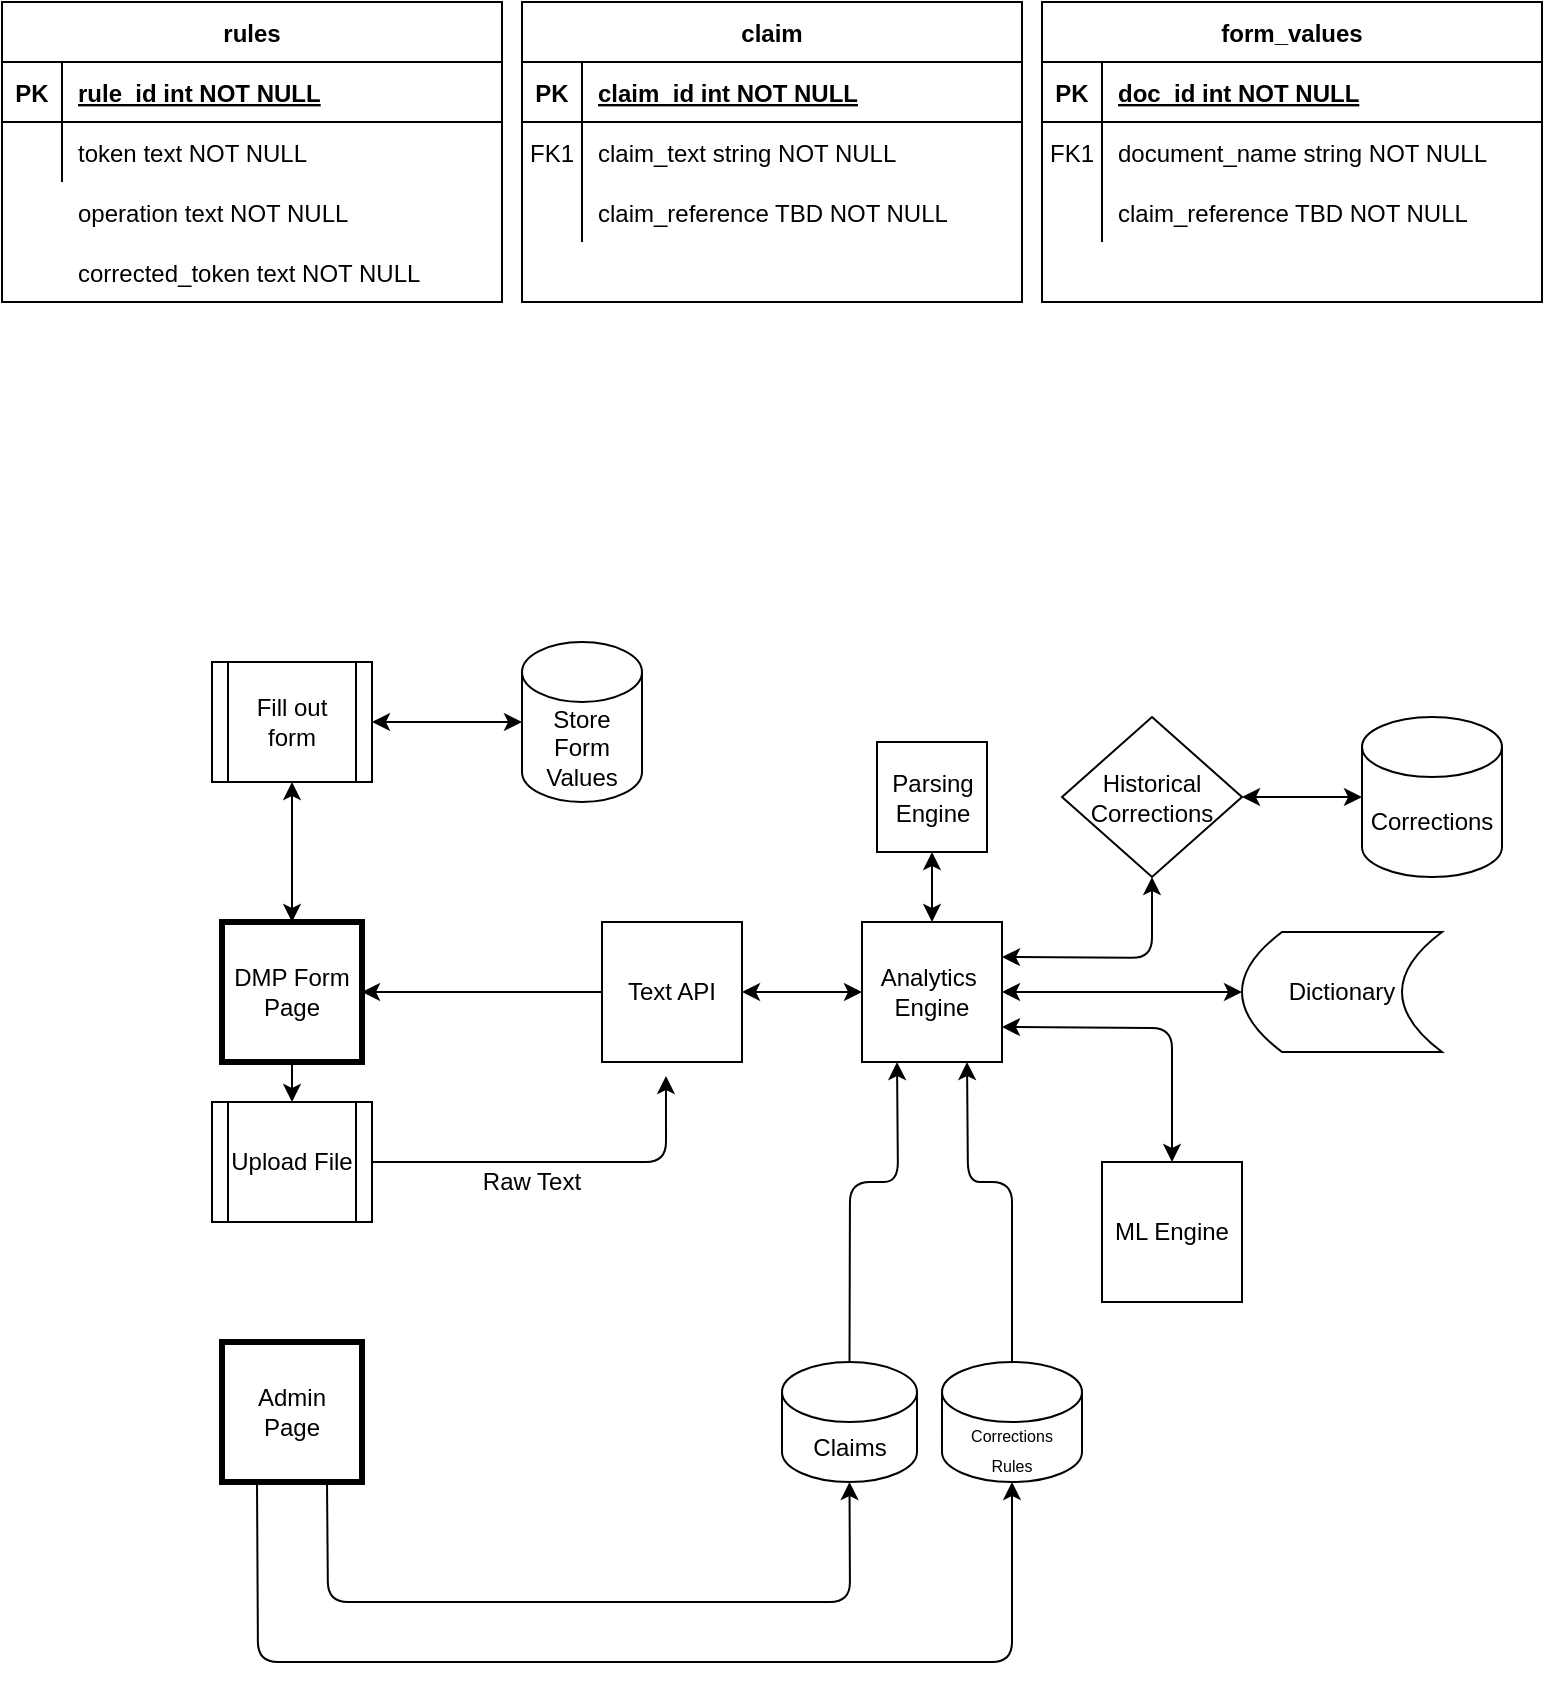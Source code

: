 <mxfile version="13.10.2" type="github">
  <diagram id="R2lEEEUBdFMjLlhIrx00" name="Page-1">
    <mxGraphModel dx="1422" dy="705" grid="1" gridSize="10" guides="1" tooltips="1" connect="1" arrows="1" fold="1" page="1" pageScale="1" pageWidth="850" pageHeight="1100" math="0" shadow="0" extFonts="Permanent Marker^https://fonts.googleapis.com/css?family=Permanent+Marker">
      <root>
        <mxCell id="0" />
        <mxCell id="1" parent="0" />
        <mxCell id="C-vyLk0tnHw3VtMMgP7b-2" value="claim" style="shape=table;startSize=30;container=1;collapsible=1;childLayout=tableLayout;fixedRows=1;rowLines=0;fontStyle=1;align=center;resizeLast=1;" parent="1" vertex="1">
          <mxGeometry x="270" y="10" width="250" height="150" as="geometry" />
        </mxCell>
        <mxCell id="C-vyLk0tnHw3VtMMgP7b-3" value="" style="shape=partialRectangle;collapsible=0;dropTarget=0;pointerEvents=0;fillColor=none;points=[[0,0.5],[1,0.5]];portConstraint=eastwest;top=0;left=0;right=0;bottom=1;" parent="C-vyLk0tnHw3VtMMgP7b-2" vertex="1">
          <mxGeometry y="30" width="250" height="30" as="geometry" />
        </mxCell>
        <mxCell id="C-vyLk0tnHw3VtMMgP7b-4" value="PK" style="shape=partialRectangle;overflow=hidden;connectable=0;fillColor=none;top=0;left=0;bottom=0;right=0;fontStyle=1;" parent="C-vyLk0tnHw3VtMMgP7b-3" vertex="1">
          <mxGeometry width="30" height="30" as="geometry" />
        </mxCell>
        <mxCell id="C-vyLk0tnHw3VtMMgP7b-5" value="claim_id int NOT NULL " style="shape=partialRectangle;overflow=hidden;connectable=0;fillColor=none;top=0;left=0;bottom=0;right=0;align=left;spacingLeft=6;fontStyle=5;" parent="C-vyLk0tnHw3VtMMgP7b-3" vertex="1">
          <mxGeometry x="30" width="220" height="30" as="geometry" />
        </mxCell>
        <mxCell id="C-vyLk0tnHw3VtMMgP7b-6" value="" style="shape=partialRectangle;collapsible=0;dropTarget=0;pointerEvents=0;fillColor=none;points=[[0,0.5],[1,0.5]];portConstraint=eastwest;top=0;left=0;right=0;bottom=0;" parent="C-vyLk0tnHw3VtMMgP7b-2" vertex="1">
          <mxGeometry y="60" width="250" height="30" as="geometry" />
        </mxCell>
        <mxCell id="C-vyLk0tnHw3VtMMgP7b-7" value="FK1" style="shape=partialRectangle;overflow=hidden;connectable=0;fillColor=none;top=0;left=0;bottom=0;right=0;" parent="C-vyLk0tnHw3VtMMgP7b-6" vertex="1">
          <mxGeometry width="30" height="30" as="geometry" />
        </mxCell>
        <mxCell id="C-vyLk0tnHw3VtMMgP7b-8" value="claim_text string NOT NULL" style="shape=partialRectangle;overflow=hidden;connectable=0;fillColor=none;top=0;left=0;bottom=0;right=0;align=left;spacingLeft=6;" parent="C-vyLk0tnHw3VtMMgP7b-6" vertex="1">
          <mxGeometry x="30" width="220" height="30" as="geometry" />
        </mxCell>
        <mxCell id="C-vyLk0tnHw3VtMMgP7b-9" value="" style="shape=partialRectangle;collapsible=0;dropTarget=0;pointerEvents=0;fillColor=none;points=[[0,0.5],[1,0.5]];portConstraint=eastwest;top=0;left=0;right=0;bottom=0;" parent="C-vyLk0tnHw3VtMMgP7b-2" vertex="1">
          <mxGeometry y="90" width="250" height="30" as="geometry" />
        </mxCell>
        <mxCell id="C-vyLk0tnHw3VtMMgP7b-10" value="" style="shape=partialRectangle;overflow=hidden;connectable=0;fillColor=none;top=0;left=0;bottom=0;right=0;" parent="C-vyLk0tnHw3VtMMgP7b-9" vertex="1">
          <mxGeometry width="30" height="30" as="geometry" />
        </mxCell>
        <mxCell id="C-vyLk0tnHw3VtMMgP7b-11" value="claim_reference TBD NOT NULL" style="shape=partialRectangle;overflow=hidden;connectable=0;fillColor=none;top=0;left=0;bottom=0;right=0;align=left;spacingLeft=6;" parent="C-vyLk0tnHw3VtMMgP7b-9" vertex="1">
          <mxGeometry x="30" width="220" height="30" as="geometry" />
        </mxCell>
        <mxCell id="-S6zmdSXZBDmXFs0lJA3-3" value="" style="group" parent="1" vertex="1" connectable="0">
          <mxGeometry x="10" y="10" width="250" height="220" as="geometry" />
        </mxCell>
        <mxCell id="C-vyLk0tnHw3VtMMgP7b-23" value="rules" style="shape=table;startSize=30;container=1;collapsible=1;childLayout=tableLayout;fixedRows=1;rowLines=0;fontStyle=1;align=center;resizeLast=1;" parent="-S6zmdSXZBDmXFs0lJA3-3" vertex="1">
          <mxGeometry width="250" height="150" as="geometry" />
        </mxCell>
        <mxCell id="C-vyLk0tnHw3VtMMgP7b-24" value="" style="shape=partialRectangle;collapsible=0;dropTarget=0;pointerEvents=0;fillColor=none;points=[[0,0.5],[1,0.5]];portConstraint=eastwest;top=0;left=0;right=0;bottom=1;" parent="C-vyLk0tnHw3VtMMgP7b-23" vertex="1">
          <mxGeometry y="30" width="250" height="30" as="geometry" />
        </mxCell>
        <mxCell id="C-vyLk0tnHw3VtMMgP7b-25" value="PK" style="shape=partialRectangle;overflow=hidden;connectable=0;fillColor=none;top=0;left=0;bottom=0;right=0;fontStyle=1;" parent="C-vyLk0tnHw3VtMMgP7b-24" vertex="1">
          <mxGeometry width="30" height="30" as="geometry" />
        </mxCell>
        <mxCell id="C-vyLk0tnHw3VtMMgP7b-26" value="rule_id int NOT NULL " style="shape=partialRectangle;overflow=hidden;connectable=0;fillColor=none;top=0;left=0;bottom=0;right=0;align=left;spacingLeft=6;fontStyle=5;" parent="C-vyLk0tnHw3VtMMgP7b-24" vertex="1">
          <mxGeometry x="30" width="220" height="30" as="geometry" />
        </mxCell>
        <mxCell id="C-vyLk0tnHw3VtMMgP7b-27" value="" style="shape=partialRectangle;collapsible=0;dropTarget=0;pointerEvents=0;fillColor=none;points=[[0,0.5],[1,0.5]];portConstraint=eastwest;top=0;left=0;right=0;bottom=0;" parent="C-vyLk0tnHw3VtMMgP7b-23" vertex="1">
          <mxGeometry y="60" width="250" height="30" as="geometry" />
        </mxCell>
        <mxCell id="C-vyLk0tnHw3VtMMgP7b-28" value="" style="shape=partialRectangle;overflow=hidden;connectable=0;fillColor=none;top=0;left=0;bottom=0;right=0;" parent="C-vyLk0tnHw3VtMMgP7b-27" vertex="1">
          <mxGeometry width="30" height="30" as="geometry" />
        </mxCell>
        <mxCell id="C-vyLk0tnHw3VtMMgP7b-29" value="token text NOT NULL" style="shape=partialRectangle;overflow=hidden;connectable=0;fillColor=none;top=0;left=0;bottom=0;right=0;align=left;spacingLeft=6;" parent="C-vyLk0tnHw3VtMMgP7b-27" vertex="1">
          <mxGeometry x="30" width="220" height="30" as="geometry" />
        </mxCell>
        <mxCell id="-S6zmdSXZBDmXFs0lJA3-1" value="operation text NOT NULL" style="shape=partialRectangle;overflow=hidden;connectable=0;fillColor=none;top=0;left=0;bottom=0;right=0;align=left;spacingLeft=6;" parent="-S6zmdSXZBDmXFs0lJA3-3" vertex="1">
          <mxGeometry x="30" y="90" width="220" height="30" as="geometry" />
        </mxCell>
        <mxCell id="-S6zmdSXZBDmXFs0lJA3-2" value="corrected_token text NOT NULL" style="shape=partialRectangle;overflow=hidden;connectable=0;fillColor=none;top=0;left=0;bottom=0;right=0;align=left;spacingLeft=6;" parent="-S6zmdSXZBDmXFs0lJA3-3" vertex="1">
          <mxGeometry x="30" y="120" width="220" height="30" as="geometry" />
        </mxCell>
        <mxCell id="ylz1b4MlOkDqMDgzkdlP-1" value="DMP Form Page" style="whiteSpace=wrap;html=1;aspect=fixed;strokeWidth=3;" vertex="1" parent="1">
          <mxGeometry x="120" y="470" width="70" height="70" as="geometry" />
        </mxCell>
        <mxCell id="ylz1b4MlOkDqMDgzkdlP-6" value="" style="endArrow=classic;startArrow=classic;html=1;exitX=1;exitY=0.5;exitDx=0;exitDy=0;entryX=0;entryY=0.5;entryDx=0;entryDy=0;entryPerimeter=0;" edge="1" parent="1" source="ylz1b4MlOkDqMDgzkdlP-21" target="ylz1b4MlOkDqMDgzkdlP-9">
          <mxGeometry width="50" height="50" relative="1" as="geometry">
            <mxPoint x="190" y="410" as="sourcePoint" />
            <mxPoint x="230" y="370" as="targetPoint" />
          </mxGeometry>
        </mxCell>
        <mxCell id="ylz1b4MlOkDqMDgzkdlP-9" value="Store Form Values" style="shape=cylinder3;whiteSpace=wrap;html=1;boundedLbl=1;backgroundOutline=1;size=15;" vertex="1" parent="1">
          <mxGeometry x="270" y="330" width="60" height="80" as="geometry" />
        </mxCell>
        <mxCell id="ylz1b4MlOkDqMDgzkdlP-11" value="Admin&lt;br&gt;Page" style="whiteSpace=wrap;html=1;aspect=fixed;strokeWidth=3;" vertex="1" parent="1">
          <mxGeometry x="120" y="680" width="70" height="70" as="geometry" />
        </mxCell>
        <mxCell id="ylz1b4MlOkDqMDgzkdlP-12" value="&lt;font style=&quot;font-size: 8px&quot;&gt;Corrections&lt;br&gt;Rules&lt;/font&gt;" style="shape=cylinder3;whiteSpace=wrap;html=1;boundedLbl=1;backgroundOutline=1;size=15;" vertex="1" parent="1">
          <mxGeometry x="480" y="690" width="70" height="60" as="geometry" />
        </mxCell>
        <mxCell id="ylz1b4MlOkDqMDgzkdlP-16" value="" style="endArrow=classic;html=1;exitX=1;exitY=0.5;exitDx=0;exitDy=0;entryX=0.457;entryY=1.1;entryDx=0;entryDy=0;entryPerimeter=0;" edge="1" parent="1" source="ylz1b4MlOkDqMDgzkdlP-19" target="ylz1b4MlOkDqMDgzkdlP-22">
          <mxGeometry width="50" height="50" relative="1" as="geometry">
            <mxPoint x="150" y="520" as="sourcePoint" />
            <mxPoint x="220" y="520" as="targetPoint" />
            <Array as="points">
              <mxPoint x="342" y="590" />
            </Array>
          </mxGeometry>
        </mxCell>
        <mxCell id="ylz1b4MlOkDqMDgzkdlP-18" value="Dictionary" style="shape=dataStorage;whiteSpace=wrap;html=1;fixedSize=1;" vertex="1" parent="1">
          <mxGeometry x="630" y="475" width="100" height="60" as="geometry" />
        </mxCell>
        <mxCell id="ylz1b4MlOkDqMDgzkdlP-19" value="Upload File" style="shape=process;whiteSpace=wrap;html=1;backgroundOutline=1;" vertex="1" parent="1">
          <mxGeometry x="115" y="560" width="80" height="60" as="geometry" />
        </mxCell>
        <mxCell id="ylz1b4MlOkDqMDgzkdlP-20" value="Analytics&amp;nbsp;&lt;br&gt;Engine" style="whiteSpace=wrap;html=1;aspect=fixed;" vertex="1" parent="1">
          <mxGeometry x="440" y="470" width="70" height="70" as="geometry" />
        </mxCell>
        <mxCell id="ylz1b4MlOkDqMDgzkdlP-22" value="Text API" style="whiteSpace=wrap;html=1;aspect=fixed;" vertex="1" parent="1">
          <mxGeometry x="310" y="470" width="70" height="70" as="geometry" />
        </mxCell>
        <mxCell id="ylz1b4MlOkDqMDgzkdlP-26" value="Parsing&lt;br&gt;Engine" style="whiteSpace=wrap;html=1;aspect=fixed;" vertex="1" parent="1">
          <mxGeometry x="447.5" y="380" width="55" height="55" as="geometry" />
        </mxCell>
        <mxCell id="ylz1b4MlOkDqMDgzkdlP-27" value="" style="endArrow=classic;startArrow=classic;html=1;entryX=0.5;entryY=1;entryDx=0;entryDy=0;exitX=0.5;exitY=0;exitDx=0;exitDy=0;" edge="1" parent="1" source="ylz1b4MlOkDqMDgzkdlP-20" target="ylz1b4MlOkDqMDgzkdlP-26">
          <mxGeometry width="50" height="50" relative="1" as="geometry">
            <mxPoint x="460" y="490" as="sourcePoint" />
            <mxPoint x="510" y="440" as="targetPoint" />
          </mxGeometry>
        </mxCell>
        <mxCell id="ylz1b4MlOkDqMDgzkdlP-28" value="" style="endArrow=classic;html=1;exitX=0.5;exitY=0;exitDx=0;exitDy=0;exitPerimeter=0;entryX=0.75;entryY=1;entryDx=0;entryDy=0;" edge="1" parent="1" source="ylz1b4MlOkDqMDgzkdlP-12" target="ylz1b4MlOkDqMDgzkdlP-20">
          <mxGeometry width="50" height="50" relative="1" as="geometry">
            <mxPoint x="400" y="470" as="sourcePoint" />
            <mxPoint x="450" y="420" as="targetPoint" />
            <Array as="points">
              <mxPoint x="515" y="600" />
              <mxPoint x="493" y="600" />
            </Array>
          </mxGeometry>
        </mxCell>
        <mxCell id="ylz1b4MlOkDqMDgzkdlP-29" value="" style="endArrow=classic;startArrow=classic;html=1;exitX=1;exitY=0.5;exitDx=0;exitDy=0;entryX=0;entryY=0.5;entryDx=0;entryDy=0;" edge="1" parent="1" source="ylz1b4MlOkDqMDgzkdlP-20" target="ylz1b4MlOkDqMDgzkdlP-18">
          <mxGeometry width="50" height="50" relative="1" as="geometry">
            <mxPoint x="520" y="530" as="sourcePoint" />
            <mxPoint x="570" y="480" as="targetPoint" />
          </mxGeometry>
        </mxCell>
        <mxCell id="ylz1b4MlOkDqMDgzkdlP-30" value="Corrections" style="shape=cylinder3;whiteSpace=wrap;html=1;boundedLbl=1;backgroundOutline=1;size=15;" vertex="1" parent="1">
          <mxGeometry x="690" y="367.5" width="70" height="80" as="geometry" />
        </mxCell>
        <mxCell id="ylz1b4MlOkDqMDgzkdlP-31" value="Historical&lt;br&gt;Corrections" style="rhombus;whiteSpace=wrap;html=1;" vertex="1" parent="1">
          <mxGeometry x="540" y="367.5" width="90" height="80" as="geometry" />
        </mxCell>
        <mxCell id="ylz1b4MlOkDqMDgzkdlP-35" value="" style="endArrow=classic;startArrow=classic;html=1;exitX=1;exitY=0.25;exitDx=0;exitDy=0;entryX=0.5;entryY=1;entryDx=0;entryDy=0;" edge="1" parent="1" source="ylz1b4MlOkDqMDgzkdlP-20" target="ylz1b4MlOkDqMDgzkdlP-31">
          <mxGeometry width="50" height="50" relative="1" as="geometry">
            <mxPoint x="520" y="655" as="sourcePoint" />
            <mxPoint x="580" y="655" as="targetPoint" />
            <Array as="points">
              <mxPoint x="585" y="488" />
            </Array>
          </mxGeometry>
        </mxCell>
        <mxCell id="ylz1b4MlOkDqMDgzkdlP-36" value="" style="endArrow=classic;startArrow=classic;html=1;exitX=1;exitY=0.5;exitDx=0;exitDy=0;entryX=0;entryY=0.5;entryDx=0;entryDy=0;entryPerimeter=0;" edge="1" parent="1" source="ylz1b4MlOkDqMDgzkdlP-31" target="ylz1b4MlOkDqMDgzkdlP-30">
          <mxGeometry width="50" height="50" relative="1" as="geometry">
            <mxPoint x="630" y="420" as="sourcePoint" />
            <mxPoint x="680" y="370" as="targetPoint" />
          </mxGeometry>
        </mxCell>
        <mxCell id="ylz1b4MlOkDqMDgzkdlP-37" value="ML Engine" style="whiteSpace=wrap;html=1;aspect=fixed;" vertex="1" parent="1">
          <mxGeometry x="560" y="590" width="70" height="70" as="geometry" />
        </mxCell>
        <mxCell id="ylz1b4MlOkDqMDgzkdlP-21" value="Fill out&lt;br&gt;form" style="shape=process;whiteSpace=wrap;html=1;backgroundOutline=1;" vertex="1" parent="1">
          <mxGeometry x="115" y="340" width="80" height="60" as="geometry" />
        </mxCell>
        <mxCell id="ylz1b4MlOkDqMDgzkdlP-38" value="" style="endArrow=classic;startArrow=classic;html=1;exitX=0.5;exitY=0;exitDx=0;exitDy=0;entryX=0.5;entryY=1;entryDx=0;entryDy=0;" edge="1" parent="1" source="ylz1b4MlOkDqMDgzkdlP-1" target="ylz1b4MlOkDqMDgzkdlP-21">
          <mxGeometry width="50" height="50" relative="1" as="geometry">
            <mxPoint x="145" y="370" as="sourcePoint" />
            <mxPoint x="230" y="370" as="targetPoint" />
          </mxGeometry>
        </mxCell>
        <mxCell id="ylz1b4MlOkDqMDgzkdlP-39" value="" style="endArrow=classic;startArrow=classic;html=1;exitX=1;exitY=0.5;exitDx=0;exitDy=0;entryX=0;entryY=0.5;entryDx=0;entryDy=0;" edge="1" parent="1" source="ylz1b4MlOkDqMDgzkdlP-22" target="ylz1b4MlOkDqMDgzkdlP-20">
          <mxGeometry width="50" height="50" relative="1" as="geometry">
            <mxPoint x="400" y="530" as="sourcePoint" />
            <mxPoint x="450" y="480" as="targetPoint" />
          </mxGeometry>
        </mxCell>
        <mxCell id="ylz1b4MlOkDqMDgzkdlP-40" value="" style="endArrow=classic;startArrow=classic;html=1;entryX=1;entryY=0.75;entryDx=0;entryDy=0;exitX=0.5;exitY=0;exitDx=0;exitDy=0;" edge="1" parent="1" source="ylz1b4MlOkDqMDgzkdlP-37" target="ylz1b4MlOkDqMDgzkdlP-20">
          <mxGeometry width="50" height="50" relative="1" as="geometry">
            <mxPoint x="600" y="600" as="sourcePoint" />
            <mxPoint x="650" y="550" as="targetPoint" />
            <Array as="points">
              <mxPoint x="595" y="523" />
            </Array>
          </mxGeometry>
        </mxCell>
        <mxCell id="ylz1b4MlOkDqMDgzkdlP-42" value="Raw Text" style="text;html=1;strokeColor=none;fillColor=none;align=center;verticalAlign=middle;whiteSpace=wrap;rounded=0;" vertex="1" parent="1">
          <mxGeometry x="240" y="590" width="70" height="20" as="geometry" />
        </mxCell>
        <mxCell id="ylz1b4MlOkDqMDgzkdlP-43" value="" style="endArrow=classic;html=1;entryX=0.5;entryY=0;entryDx=0;entryDy=0;exitX=0.5;exitY=1;exitDx=0;exitDy=0;" edge="1" parent="1" source="ylz1b4MlOkDqMDgzkdlP-1" target="ylz1b4MlOkDqMDgzkdlP-19">
          <mxGeometry width="50" height="50" relative="1" as="geometry">
            <mxPoint x="400" y="440" as="sourcePoint" />
            <mxPoint x="450" y="390" as="targetPoint" />
          </mxGeometry>
        </mxCell>
        <mxCell id="ylz1b4MlOkDqMDgzkdlP-46" value="" style="endArrow=classic;html=1;entryX=1;entryY=0.5;entryDx=0;entryDy=0;exitX=0;exitY=0.5;exitDx=0;exitDy=0;" edge="1" parent="1" source="ylz1b4MlOkDqMDgzkdlP-22" target="ylz1b4MlOkDqMDgzkdlP-1">
          <mxGeometry width="50" height="50" relative="1" as="geometry">
            <mxPoint x="400" y="440" as="sourcePoint" />
            <mxPoint x="450" y="390" as="targetPoint" />
          </mxGeometry>
        </mxCell>
        <mxCell id="ylz1b4MlOkDqMDgzkdlP-47" value="Claims" style="shape=cylinder3;whiteSpace=wrap;html=1;boundedLbl=1;backgroundOutline=1;size=15;" vertex="1" parent="1">
          <mxGeometry x="400" y="690" width="67.5" height="60" as="geometry" />
        </mxCell>
        <mxCell id="ylz1b4MlOkDqMDgzkdlP-49" value="" style="endArrow=classic;html=1;exitX=0.5;exitY=0;exitDx=0;exitDy=0;exitPerimeter=0;entryX=0.25;entryY=1;entryDx=0;entryDy=0;" edge="1" parent="1" source="ylz1b4MlOkDqMDgzkdlP-47" target="ylz1b4MlOkDqMDgzkdlP-20">
          <mxGeometry width="50" height="50" relative="1" as="geometry">
            <mxPoint x="503.5" y="710" as="sourcePoint" />
            <mxPoint x="502.5" y="550" as="targetPoint" />
            <Array as="points">
              <mxPoint x="434" y="600" />
              <mxPoint x="458" y="600" />
            </Array>
          </mxGeometry>
        </mxCell>
        <mxCell id="ylz1b4MlOkDqMDgzkdlP-50" value="" style="endArrow=classic;html=1;exitX=0.75;exitY=1;exitDx=0;exitDy=0;entryX=0.5;entryY=1;entryDx=0;entryDy=0;entryPerimeter=0;" edge="1" parent="1" source="ylz1b4MlOkDqMDgzkdlP-11" target="ylz1b4MlOkDqMDgzkdlP-47">
          <mxGeometry width="50" height="50" relative="1" as="geometry">
            <mxPoint x="400" y="650" as="sourcePoint" />
            <mxPoint x="450" y="600" as="targetPoint" />
            <Array as="points">
              <mxPoint x="173" y="810" />
              <mxPoint x="434" y="810" />
            </Array>
          </mxGeometry>
        </mxCell>
        <mxCell id="ylz1b4MlOkDqMDgzkdlP-52" value="" style="endArrow=classic;html=1;exitX=0.25;exitY=1;exitDx=0;exitDy=0;entryX=0.5;entryY=1;entryDx=0;entryDy=0;entryPerimeter=0;" edge="1" parent="1" source="ylz1b4MlOkDqMDgzkdlP-11" target="ylz1b4MlOkDqMDgzkdlP-12">
          <mxGeometry width="50" height="50" relative="1" as="geometry">
            <mxPoint x="182.5" y="760" as="sourcePoint" />
            <mxPoint x="443.75" y="760" as="targetPoint" />
            <Array as="points">
              <mxPoint x="138" y="840" />
              <mxPoint x="515" y="840" />
            </Array>
          </mxGeometry>
        </mxCell>
        <mxCell id="ylz1b4MlOkDqMDgzkdlP-53" value="form_values" style="shape=table;startSize=30;container=1;collapsible=1;childLayout=tableLayout;fixedRows=1;rowLines=0;fontStyle=1;align=center;resizeLast=1;" vertex="1" parent="1">
          <mxGeometry x="530" y="10" width="250" height="150" as="geometry" />
        </mxCell>
        <mxCell id="ylz1b4MlOkDqMDgzkdlP-54" value="" style="shape=partialRectangle;collapsible=0;dropTarget=0;pointerEvents=0;fillColor=none;points=[[0,0.5],[1,0.5]];portConstraint=eastwest;top=0;left=0;right=0;bottom=1;" vertex="1" parent="ylz1b4MlOkDqMDgzkdlP-53">
          <mxGeometry y="30" width="250" height="30" as="geometry" />
        </mxCell>
        <mxCell id="ylz1b4MlOkDqMDgzkdlP-55" value="PK" style="shape=partialRectangle;overflow=hidden;connectable=0;fillColor=none;top=0;left=0;bottom=0;right=0;fontStyle=1;" vertex="1" parent="ylz1b4MlOkDqMDgzkdlP-54">
          <mxGeometry width="30" height="30" as="geometry" />
        </mxCell>
        <mxCell id="ylz1b4MlOkDqMDgzkdlP-56" value="doc_id int NOT NULL " style="shape=partialRectangle;overflow=hidden;connectable=0;fillColor=none;top=0;left=0;bottom=0;right=0;align=left;spacingLeft=6;fontStyle=5;" vertex="1" parent="ylz1b4MlOkDqMDgzkdlP-54">
          <mxGeometry x="30" width="220" height="30" as="geometry" />
        </mxCell>
        <mxCell id="ylz1b4MlOkDqMDgzkdlP-57" value="" style="shape=partialRectangle;collapsible=0;dropTarget=0;pointerEvents=0;fillColor=none;points=[[0,0.5],[1,0.5]];portConstraint=eastwest;top=0;left=0;right=0;bottom=0;" vertex="1" parent="ylz1b4MlOkDqMDgzkdlP-53">
          <mxGeometry y="60" width="250" height="30" as="geometry" />
        </mxCell>
        <mxCell id="ylz1b4MlOkDqMDgzkdlP-58" value="FK1" style="shape=partialRectangle;overflow=hidden;connectable=0;fillColor=none;top=0;left=0;bottom=0;right=0;" vertex="1" parent="ylz1b4MlOkDqMDgzkdlP-57">
          <mxGeometry width="30" height="30" as="geometry" />
        </mxCell>
        <mxCell id="ylz1b4MlOkDqMDgzkdlP-59" value="document_name string NOT NULL" style="shape=partialRectangle;overflow=hidden;connectable=0;fillColor=none;top=0;left=0;bottom=0;right=0;align=left;spacingLeft=6;" vertex="1" parent="ylz1b4MlOkDqMDgzkdlP-57">
          <mxGeometry x="30" width="220" height="30" as="geometry" />
        </mxCell>
        <mxCell id="ylz1b4MlOkDqMDgzkdlP-60" value="" style="shape=partialRectangle;collapsible=0;dropTarget=0;pointerEvents=0;fillColor=none;points=[[0,0.5],[1,0.5]];portConstraint=eastwest;top=0;left=0;right=0;bottom=0;" vertex="1" parent="ylz1b4MlOkDqMDgzkdlP-53">
          <mxGeometry y="90" width="250" height="30" as="geometry" />
        </mxCell>
        <mxCell id="ylz1b4MlOkDqMDgzkdlP-61" value="" style="shape=partialRectangle;overflow=hidden;connectable=0;fillColor=none;top=0;left=0;bottom=0;right=0;" vertex="1" parent="ylz1b4MlOkDqMDgzkdlP-60">
          <mxGeometry width="30" height="30" as="geometry" />
        </mxCell>
        <mxCell id="ylz1b4MlOkDqMDgzkdlP-62" value="claim_reference TBD NOT NULL" style="shape=partialRectangle;overflow=hidden;connectable=0;fillColor=none;top=0;left=0;bottom=0;right=0;align=left;spacingLeft=6;" vertex="1" parent="ylz1b4MlOkDqMDgzkdlP-60">
          <mxGeometry x="30" width="220" height="30" as="geometry" />
        </mxCell>
      </root>
    </mxGraphModel>
  </diagram>
</mxfile>
